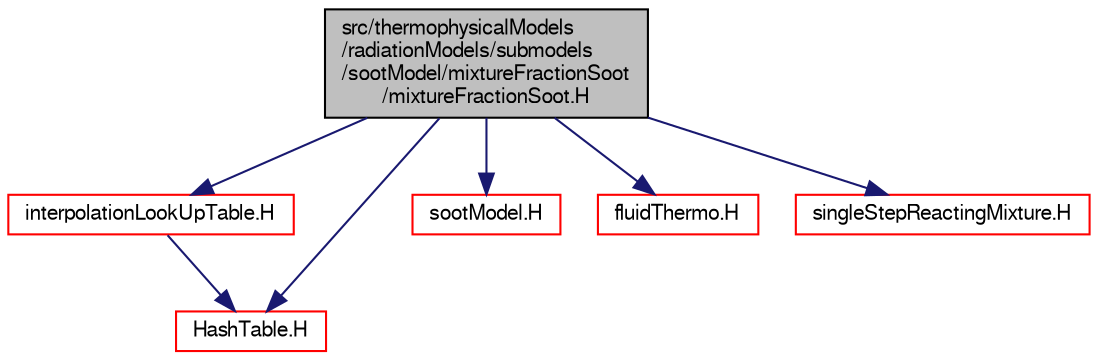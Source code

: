 digraph "src/thermophysicalModels/radiationModels/submodels/sootModel/mixtureFractionSoot/mixtureFractionSoot.H"
{
  bgcolor="transparent";
  edge [fontname="FreeSans",fontsize="10",labelfontname="FreeSans",labelfontsize="10"];
  node [fontname="FreeSans",fontsize="10",shape=record];
  Node0 [label="src/thermophysicalModels\l/radiationModels/submodels\l/sootModel/mixtureFractionSoot\l/mixtureFractionSoot.H",height=0.2,width=0.4,color="black", fillcolor="grey75", style="filled", fontcolor="black"];
  Node0 -> Node1 [color="midnightblue",fontsize="10",style="solid",fontname="FreeSans"];
  Node1 [label="interpolationLookUpTable.H",height=0.2,width=0.4,color="red",URL="$a10412.html"];
  Node1 -> Node67 [color="midnightblue",fontsize="10",style="solid",fontname="FreeSans"];
  Node67 [label="HashTable.H",height=0.2,width=0.4,color="red",URL="$a08477.html"];
  Node0 -> Node108 [color="midnightblue",fontsize="10",style="solid",fontname="FreeSans"];
  Node108 [label="sootModel.H",height=0.2,width=0.4,color="red",URL="$a16106.html"];
  Node0 -> Node67 [color="midnightblue",fontsize="10",style="solid",fontname="FreeSans"];
  Node0 -> Node303 [color="midnightblue",fontsize="10",style="solid",fontname="FreeSans"];
  Node303 [label="fluidThermo.H",height=0.2,width=0.4,color="red",URL="$a15428.html"];
  Node0 -> Node306 [color="midnightblue",fontsize="10",style="solid",fontname="FreeSans"];
  Node306 [label="singleStepReactingMixture.H",height=0.2,width=0.4,color="red",URL="$a16199.html"];
}

